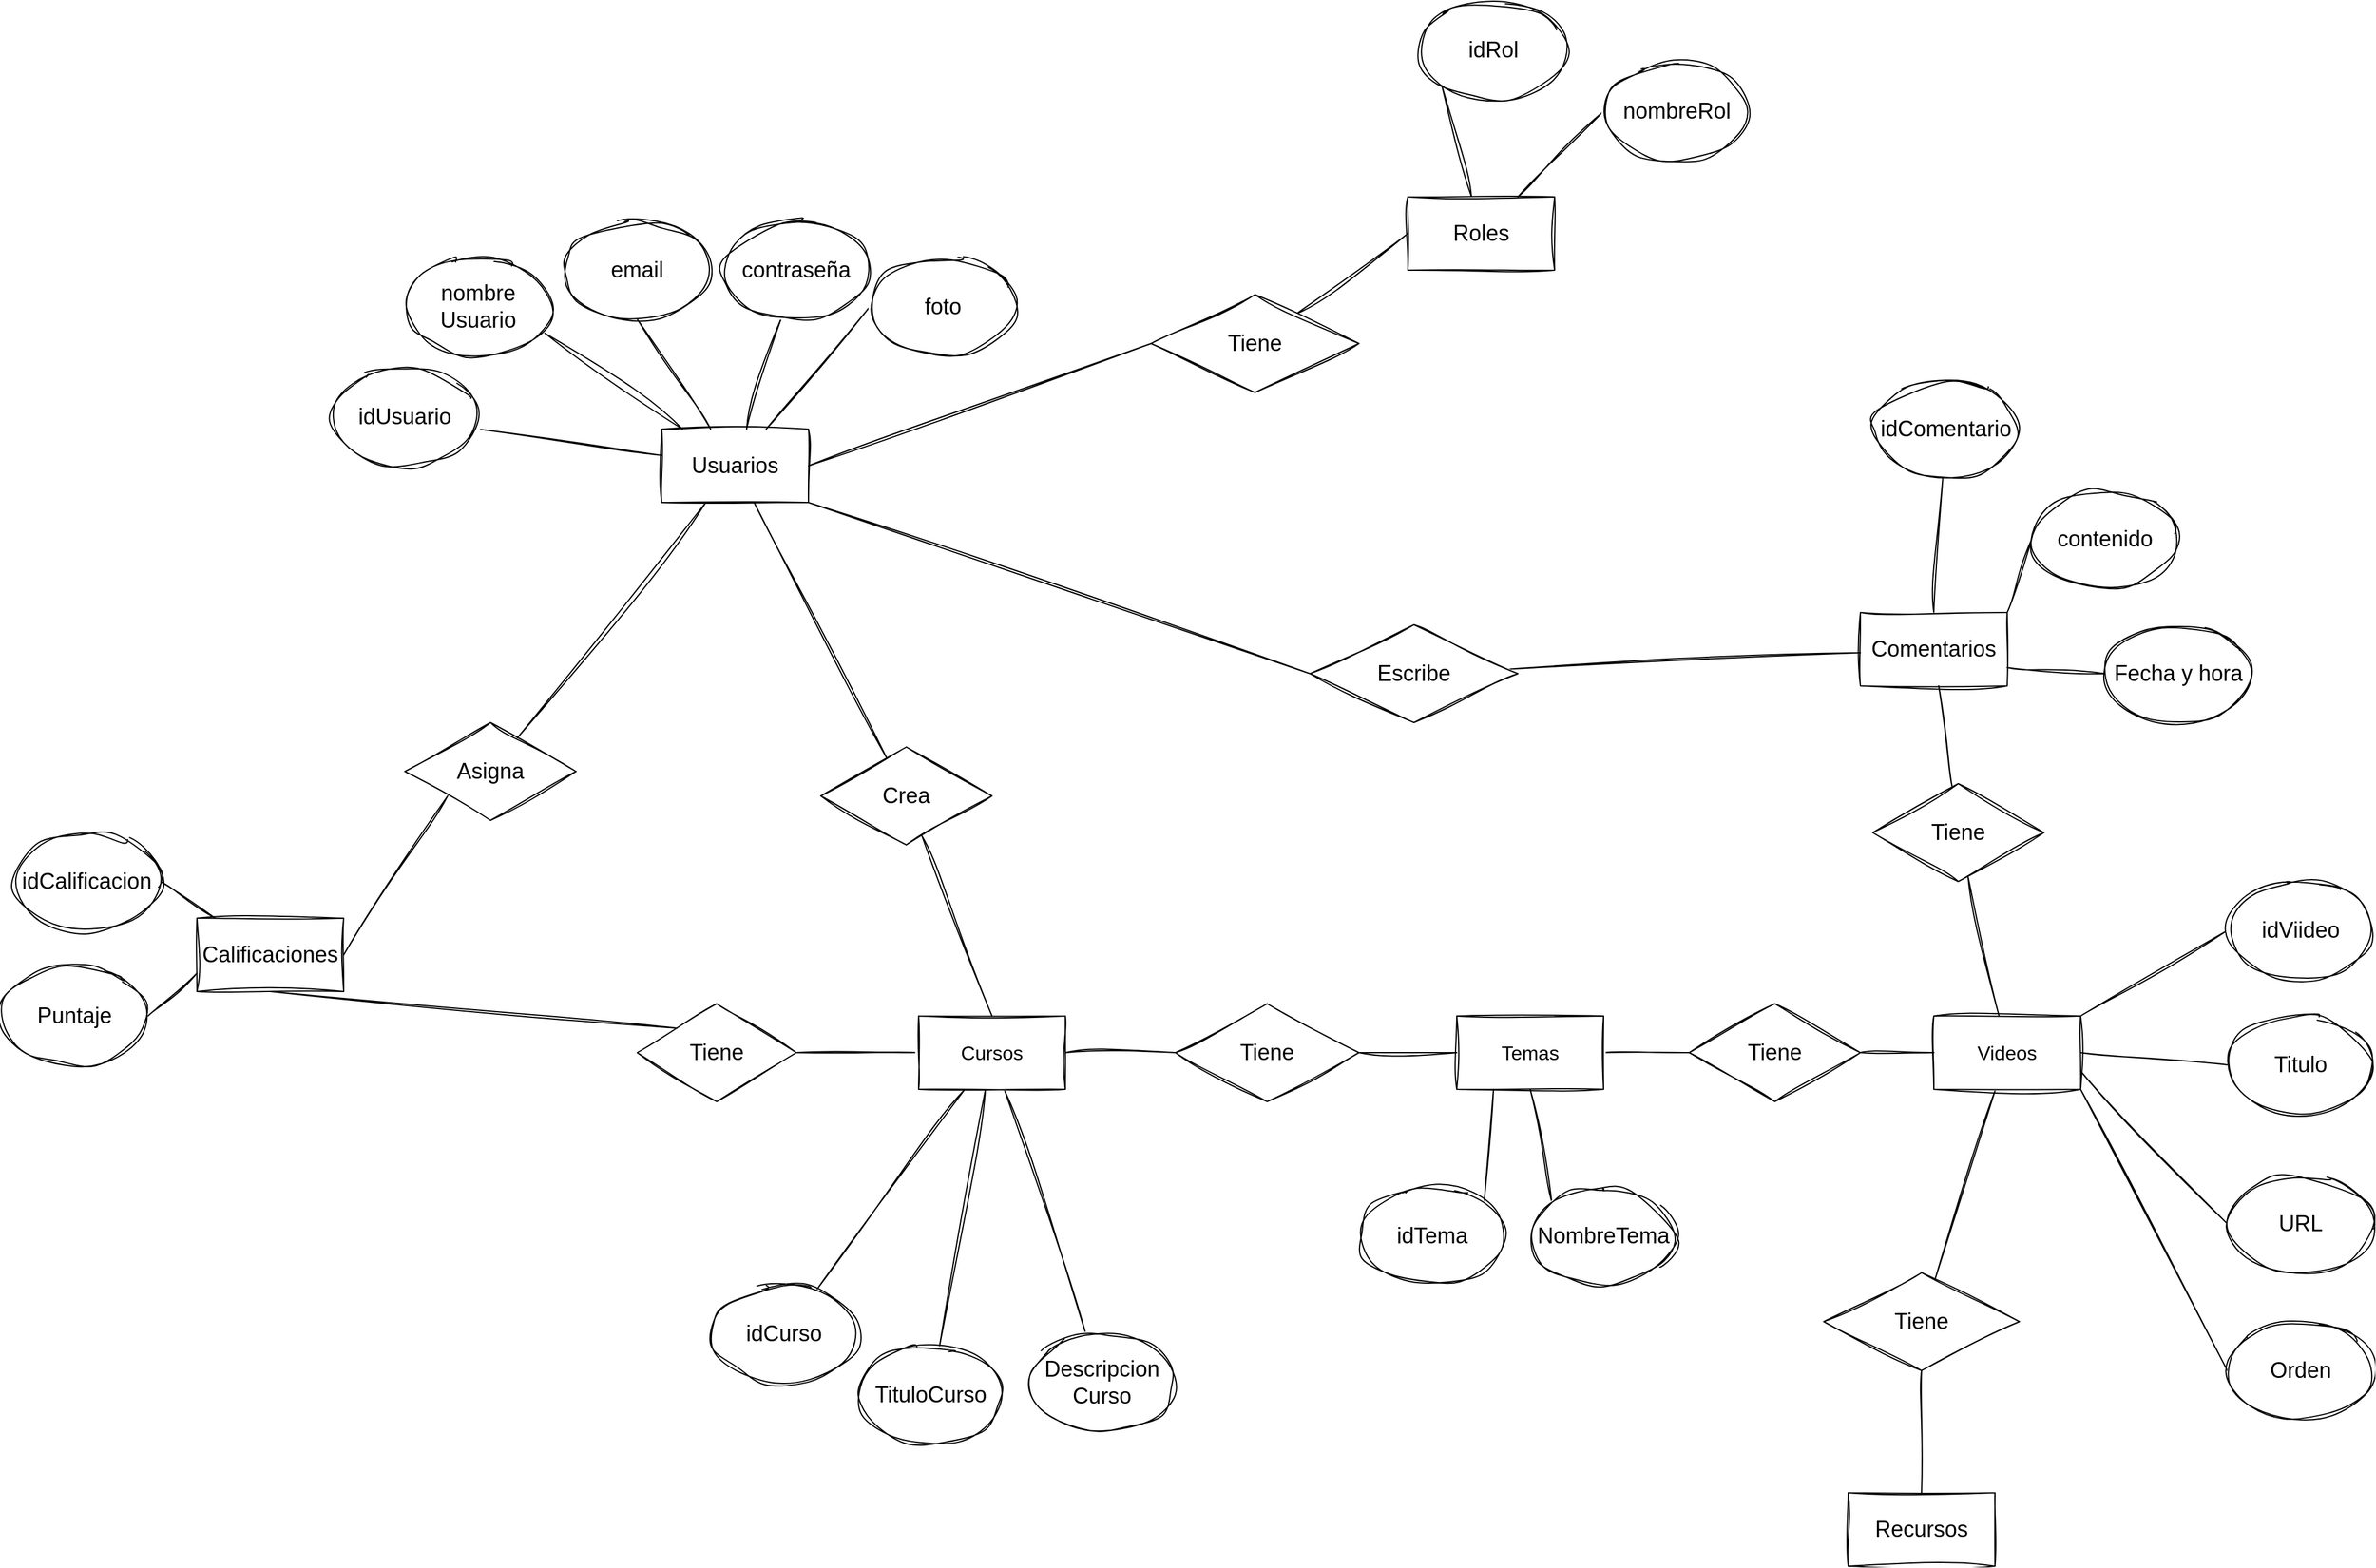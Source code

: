 <mxfile>
    <diagram id="2eSgSCsoqD2c329CsN7b" name="Page-1">
        <mxGraphModel dx="3710" dy="3272" grid="1" gridSize="10" guides="1" tooltips="1" connect="1" arrows="1" fold="1" page="1" pageScale="1" pageWidth="827" pageHeight="1169" math="0" shadow="0">
            <root>
                <mxCell id="0"/>
                <mxCell id="1" parent="0"/>
                <mxCell id="23" style="edgeStyle=none;html=1;fontSize=18;endArrow=none;endFill=0;sketch=1;curveFitting=1;jiggle=2;" edge="1" parent="1" source="7" target="18">
                    <mxGeometry relative="1" as="geometry"/>
                </mxCell>
                <mxCell id="24" style="edgeStyle=none;html=1;entryX=0;entryY=0.5;entryDx=0;entryDy=0;fontSize=18;endArrow=none;endFill=0;sketch=1;curveFitting=1;jiggle=2;" edge="1" parent="1" source="7" target="19">
                    <mxGeometry relative="1" as="geometry">
                        <mxPoint x="80" y="-90" as="targetPoint"/>
                    </mxGeometry>
                </mxCell>
                <mxCell id="26" style="edgeStyle=none;html=1;entryX=1;entryY=0.625;entryDx=0;entryDy=0;entryPerimeter=0;fontSize=18;endArrow=none;endFill=0;sketch=1;curveFitting=1;jiggle=2;" edge="1" parent="1" source="7" target="15">
                    <mxGeometry relative="1" as="geometry"/>
                </mxCell>
                <mxCell id="27" style="edgeStyle=none;html=1;entryX=0.954;entryY=0.769;entryDx=0;entryDy=0;entryPerimeter=0;fontSize=18;endArrow=none;endFill=0;sketch=1;curveFitting=1;jiggle=2;" edge="1" parent="1" source="7" target="16">
                    <mxGeometry relative="1" as="geometry"/>
                </mxCell>
                <mxCell id="28" style="edgeStyle=none;html=1;entryX=0.5;entryY=1;entryDx=0;entryDy=0;fontSize=18;endArrow=none;endFill=0;sketch=1;curveFitting=1;jiggle=2;" edge="1" parent="1" source="7" target="17">
                    <mxGeometry relative="1" as="geometry"/>
                </mxCell>
                <mxCell id="30" style="html=1;exitX=1;exitY=0.5;exitDx=0;exitDy=0;entryX=0;entryY=0.5;entryDx=0;entryDy=0;fontSize=18;strokeColor=default;endArrow=none;endFill=0;sketch=1;curveFitting=1;jiggle=2;" edge="1" parent="1" source="7" target="29">
                    <mxGeometry relative="1" as="geometry">
                        <mxPoint x="170" y="20" as="targetPoint"/>
                    </mxGeometry>
                </mxCell>
                <mxCell id="47" value="" style="edgeStyle=none;html=1;strokeColor=default;fontSize=18;endArrow=none;endFill=0;sketch=1;curveFitting=1;jiggle=2;" edge="1" parent="1" source="7" target="46">
                    <mxGeometry relative="1" as="geometry"/>
                </mxCell>
                <mxCell id="61" style="edgeStyle=none;html=1;exitX=1;exitY=1;exitDx=0;exitDy=0;entryX=0;entryY=0.5;entryDx=0;entryDy=0;strokeColor=default;fontSize=18;endArrow=none;endFill=0;sketch=1;curveFitting=1;jiggle=2;" edge="1" parent="1" source="7" target="60">
                    <mxGeometry relative="1" as="geometry"/>
                </mxCell>
                <mxCell id="69" value="" style="edgeStyle=none;html=1;strokeColor=default;fontSize=18;endArrow=none;endFill=0;sketch=1;curveFitting=1;jiggle=2;" edge="1" parent="1" source="7" target="68">
                    <mxGeometry relative="1" as="geometry"/>
                </mxCell>
                <mxCell id="7" value="&lt;font style=&quot;font-size: 18px;&quot;&gt;Usuarios&lt;/font&gt;" style="rounded=0;whiteSpace=wrap;html=1;sketch=1;curveFitting=1;jiggle=2;" vertex="1" parent="1">
                    <mxGeometry x="-90" y="-10" width="120" height="60" as="geometry"/>
                </mxCell>
                <mxCell id="38" value="" style="edgeStyle=none;html=1;strokeColor=default;fontSize=18;endArrow=none;endFill=0;sketch=1;curveFitting=1;jiggle=2;" edge="1" parent="1" source="8" target="37">
                    <mxGeometry relative="1" as="geometry"/>
                </mxCell>
                <mxCell id="41" value="" style="edgeStyle=none;html=1;strokeColor=default;fontSize=18;endArrow=none;endFill=0;sketch=1;curveFitting=1;jiggle=2;" edge="1" parent="1" source="8" target="40">
                    <mxGeometry relative="1" as="geometry"/>
                </mxCell>
                <mxCell id="44" value="" style="edgeStyle=none;html=1;strokeColor=default;fontSize=18;endArrow=none;endFill=0;sketch=1;curveFitting=1;jiggle=2;" edge="1" parent="1" source="8" target="43">
                    <mxGeometry relative="1" as="geometry"/>
                </mxCell>
                <mxCell id="50" value="" style="edgeStyle=none;html=1;strokeColor=default;fontSize=18;endArrow=none;endFill=0;sketch=1;curveFitting=1;jiggle=2;" edge="1" parent="1" source="8" target="49">
                    <mxGeometry relative="1" as="geometry"/>
                </mxCell>
                <mxCell id="72" value="" style="edgeStyle=none;html=1;strokeColor=default;fontSize=18;endArrow=none;endFill=0;sketch=1;curveFitting=1;jiggle=2;" edge="1" parent="1" source="8" target="71">
                    <mxGeometry relative="1" as="geometry"/>
                </mxCell>
                <mxCell id="8" value="&lt;font size=&quot;3&quot;&gt;Cursos&lt;/font&gt;" style="rounded=0;whiteSpace=wrap;html=1;sketch=1;curveFitting=1;jiggle=2;" vertex="1" parent="1">
                    <mxGeometry x="120" y="470" width="120" height="60" as="geometry"/>
                </mxCell>
                <mxCell id="56" value="" style="edgeStyle=none;html=1;strokeColor=default;fontSize=18;endArrow=none;endFill=0;sketch=1;curveFitting=1;jiggle=2;" edge="1" parent="1" source="9" target="55">
                    <mxGeometry relative="1" as="geometry"/>
                </mxCell>
                <mxCell id="92" style="edgeStyle=none;html=1;exitX=1;exitY=0;exitDx=0;exitDy=0;entryX=0;entryY=0.5;entryDx=0;entryDy=0;strokeColor=default;fontSize=18;endArrow=none;endFill=0;sketch=1;curveFitting=1;jiggle=2;" edge="1" parent="1" source="9" target="89">
                    <mxGeometry relative="1" as="geometry"/>
                </mxCell>
                <mxCell id="93" style="edgeStyle=none;html=1;exitX=1;exitY=0.75;exitDx=0;exitDy=0;entryX=0;entryY=0.5;entryDx=0;entryDy=0;strokeColor=default;fontSize=18;endArrow=none;endFill=0;sketch=1;curveFitting=1;jiggle=2;" edge="1" parent="1" source="9" target="91">
                    <mxGeometry relative="1" as="geometry"/>
                </mxCell>
                <mxCell id="94" style="edgeStyle=none;html=1;exitX=1;exitY=0.5;exitDx=0;exitDy=0;entryX=0;entryY=0.5;entryDx=0;entryDy=0;strokeColor=default;fontSize=18;endArrow=none;endFill=0;sketch=1;curveFitting=1;jiggle=2;" edge="1" parent="1" source="9" target="90">
                    <mxGeometry relative="1" as="geometry"/>
                </mxCell>
                <mxCell id="96" style="edgeStyle=none;html=1;exitX=1;exitY=1;exitDx=0;exitDy=0;entryX=0;entryY=0.5;entryDx=0;entryDy=0;strokeColor=default;fontSize=18;endArrow=none;endFill=0;sketch=1;curveFitting=1;jiggle=2;" edge="1" parent="1" source="9" target="95">
                    <mxGeometry relative="1" as="geometry"/>
                </mxCell>
                <mxCell id="9" value="&lt;font size=&quot;3&quot;&gt;Videos&lt;/font&gt;" style="rounded=0;whiteSpace=wrap;html=1;sketch=1;curveFitting=1;jiggle=2;" vertex="1" parent="1">
                    <mxGeometry x="950" y="470" width="120" height="60" as="geometry"/>
                </mxCell>
                <mxCell id="53" value="" style="edgeStyle=none;html=1;strokeColor=default;fontSize=18;endArrow=none;endFill=0;sketch=1;curveFitting=1;jiggle=2;" edge="1" parent="1" source="10" target="52">
                    <mxGeometry relative="1" as="geometry"/>
                </mxCell>
                <mxCell id="10" value="&lt;font size=&quot;3&quot;&gt;Temas&lt;/font&gt;" style="rounded=0;whiteSpace=wrap;html=1;sketch=1;curveFitting=1;jiggle=2;" vertex="1" parent="1">
                    <mxGeometry x="560" y="470" width="120" height="60" as="geometry"/>
                </mxCell>
                <mxCell id="34" style="edgeStyle=none;html=1;entryX=0;entryY=1;entryDx=0;entryDy=0;strokeColor=default;fontSize=18;endArrow=none;endFill=0;sketch=1;curveFitting=1;jiggle=2;" edge="1" parent="1" source="11" target="32">
                    <mxGeometry relative="1" as="geometry"/>
                </mxCell>
                <mxCell id="35" style="edgeStyle=none;html=1;entryX=0;entryY=0.5;entryDx=0;entryDy=0;strokeColor=default;fontSize=18;endArrow=none;endFill=0;sketch=1;curveFitting=1;jiggle=2;" edge="1" parent="1" source="11" target="33">
                    <mxGeometry relative="1" as="geometry"/>
                </mxCell>
                <mxCell id="11" value="&lt;span style=&quot;font-size: 18px;&quot;&gt;Roles&lt;/span&gt;" style="rounded=0;whiteSpace=wrap;html=1;sketch=1;curveFitting=1;jiggle=2;" vertex="1" parent="1">
                    <mxGeometry x="520" y="-200" width="120" height="60" as="geometry"/>
                </mxCell>
                <mxCell id="12" value="&lt;span style=&quot;font-size: 18px;&quot;&gt;Recursos&lt;/span&gt;" style="rounded=0;whiteSpace=wrap;html=1;sketch=1;curveFitting=1;jiggle=2;" vertex="1" parent="1">
                    <mxGeometry x="880" y="860" width="120" height="60" as="geometry"/>
                </mxCell>
                <mxCell id="13" value="&lt;span style=&quot;font-size: 18px;&quot;&gt;Calificaciones&lt;/span&gt;" style="rounded=0;whiteSpace=wrap;html=1;sketch=1;curveFitting=1;jiggle=2;" vertex="1" parent="1">
                    <mxGeometry x="-470" y="390" width="120" height="60" as="geometry"/>
                </mxCell>
                <mxCell id="15" value="idUsuario" style="ellipse;whiteSpace=wrap;html=1;fontSize=18;sketch=1;curveFitting=1;jiggle=2;" vertex="1" parent="1">
                    <mxGeometry x="-360" y="-60" width="120" height="80" as="geometry"/>
                </mxCell>
                <mxCell id="16" value="nombre&lt;br&gt;Usuario" style="ellipse;whiteSpace=wrap;html=1;fontSize=18;sketch=1;curveFitting=1;jiggle=2;" vertex="1" parent="1">
                    <mxGeometry x="-300" y="-150" width="120" height="80" as="geometry"/>
                </mxCell>
                <mxCell id="17" value="email" style="ellipse;whiteSpace=wrap;html=1;fontSize=18;sketch=1;curveFitting=1;jiggle=2;" vertex="1" parent="1">
                    <mxGeometry x="-170" y="-180" width="120" height="80" as="geometry"/>
                </mxCell>
                <mxCell id="18" value="contraseña" style="ellipse;whiteSpace=wrap;html=1;fontSize=18;sketch=1;curveFitting=1;jiggle=2;" vertex="1" parent="1">
                    <mxGeometry x="-40" y="-180" width="120" height="80" as="geometry"/>
                </mxCell>
                <mxCell id="19" value="foto" style="ellipse;whiteSpace=wrap;html=1;fontSize=18;sketch=1;curveFitting=1;jiggle=2;" vertex="1" parent="1">
                    <mxGeometry x="80" y="-150" width="120" height="80" as="geometry"/>
                </mxCell>
                <mxCell id="31" style="edgeStyle=none;html=1;entryX=0;entryY=0.5;entryDx=0;entryDy=0;fontSize=18;endArrow=none;endFill=0;sketch=1;curveFitting=1;jiggle=2;" edge="1" parent="1" source="29" target="11">
                    <mxGeometry relative="1" as="geometry"/>
                </mxCell>
                <mxCell id="29" value="Tiene" style="rhombus;whiteSpace=wrap;html=1;fontSize=18;sketch=1;curveFitting=1;jiggle=2;" vertex="1" parent="1">
                    <mxGeometry x="310" y="-120" width="170" height="80" as="geometry"/>
                </mxCell>
                <mxCell id="32" value="idRol" style="ellipse;whiteSpace=wrap;html=1;fontSize=18;sketch=1;curveFitting=1;jiggle=2;" vertex="1" parent="1">
                    <mxGeometry x="530" y="-360" width="120" height="80" as="geometry"/>
                </mxCell>
                <mxCell id="33" value="nombreRol" style="ellipse;whiteSpace=wrap;html=1;fontSize=18;sketch=1;curveFitting=1;jiggle=2;" vertex="1" parent="1">
                    <mxGeometry x="680" y="-310" width="120" height="80" as="geometry"/>
                </mxCell>
                <mxCell id="37" value="&lt;font style=&quot;font-size: 18px;&quot;&gt;TituloCurso&lt;/font&gt;" style="ellipse;whiteSpace=wrap;html=1;rounded=0;sketch=1;curveFitting=1;jiggle=2;" vertex="1" parent="1">
                    <mxGeometry x="70" y="740" width="120" height="80" as="geometry"/>
                </mxCell>
                <mxCell id="40" value="&lt;font style=&quot;font-size: 18px;&quot;&gt;Descripcion&lt;br&gt;Curso&lt;/font&gt;" style="ellipse;whiteSpace=wrap;html=1;rounded=0;sketch=1;curveFitting=1;jiggle=2;" vertex="1" parent="1">
                    <mxGeometry x="210" y="730" width="120" height="80" as="geometry"/>
                </mxCell>
                <mxCell id="43" value="&lt;font style=&quot;font-size: 18px;&quot;&gt;idCurso&lt;/font&gt;" style="ellipse;whiteSpace=wrap;html=1;rounded=0;sketch=1;curveFitting=1;jiggle=2;" vertex="1" parent="1">
                    <mxGeometry x="-50" y="690" width="120" height="80" as="geometry"/>
                </mxCell>
                <mxCell id="48" style="edgeStyle=none;html=1;entryX=0.5;entryY=0;entryDx=0;entryDy=0;strokeColor=default;fontSize=18;endArrow=none;endFill=0;sketch=1;curveFitting=1;jiggle=2;" edge="1" parent="1" source="46" target="8">
                    <mxGeometry relative="1" as="geometry"/>
                </mxCell>
                <mxCell id="46" value="&lt;font style=&quot;font-size: 18px;&quot;&gt;Crea&lt;/font&gt;" style="rhombus;whiteSpace=wrap;html=1;rounded=0;sketch=1;curveFitting=1;jiggle=2;" vertex="1" parent="1">
                    <mxGeometry x="40" y="250" width="140" height="80" as="geometry"/>
                </mxCell>
                <mxCell id="51" value="" style="edgeStyle=none;html=1;strokeColor=default;fontSize=18;endArrow=none;endFill=0;sketch=1;curveFitting=1;jiggle=2;" edge="1" parent="1" source="49" target="10">
                    <mxGeometry relative="1" as="geometry"/>
                </mxCell>
                <mxCell id="49" value="&lt;font style=&quot;font-size: 18px;&quot;&gt;Tiene&lt;/font&gt;" style="rhombus;whiteSpace=wrap;html=1;rounded=0;sketch=1;curveFitting=1;jiggle=2;" vertex="1" parent="1">
                    <mxGeometry x="330" y="460" width="150" height="80" as="geometry"/>
                </mxCell>
                <mxCell id="54" value="" style="edgeStyle=none;html=1;strokeColor=default;fontSize=18;endArrow=none;endFill=0;sketch=1;curveFitting=1;jiggle=2;" edge="1" parent="1" source="52" target="9">
                    <mxGeometry relative="1" as="geometry"/>
                </mxCell>
                <mxCell id="52" value="&lt;font style=&quot;font-size: 18px;&quot;&gt;Tiene&lt;/font&gt;" style="rhombus;whiteSpace=wrap;html=1;rounded=0;sketch=1;curveFitting=1;jiggle=2;" vertex="1" parent="1">
                    <mxGeometry x="750" y="460" width="140" height="80" as="geometry"/>
                </mxCell>
                <mxCell id="57" value="" style="edgeStyle=none;html=1;strokeColor=default;fontSize=18;endArrow=none;endFill=0;sketch=1;curveFitting=1;jiggle=2;" edge="1" parent="1" source="55" target="12">
                    <mxGeometry relative="1" as="geometry"/>
                </mxCell>
                <mxCell id="55" value="&lt;font style=&quot;font-size: 18px;&quot;&gt;Tiene&lt;/font&gt;" style="rhombus;whiteSpace=wrap;html=1;rounded=0;sketch=1;curveFitting=1;jiggle=2;" vertex="1" parent="1">
                    <mxGeometry x="860" y="680" width="160" height="80" as="geometry"/>
                </mxCell>
                <mxCell id="86" style="edgeStyle=none;html=1;exitX=0.5;exitY=0;exitDx=0;exitDy=0;strokeColor=default;fontSize=18;endArrow=none;endFill=0;sketch=1;curveFitting=1;jiggle=2;" edge="1" parent="1" source="58" target="83">
                    <mxGeometry relative="1" as="geometry"/>
                </mxCell>
                <mxCell id="87" style="edgeStyle=none;html=1;exitX=1;exitY=0;exitDx=0;exitDy=0;entryX=0;entryY=0.5;entryDx=0;entryDy=0;strokeColor=default;fontSize=18;endArrow=none;endFill=0;sketch=1;curveFitting=1;jiggle=2;" edge="1" parent="1" source="58" target="84">
                    <mxGeometry relative="1" as="geometry"/>
                </mxCell>
                <mxCell id="88" style="edgeStyle=none;html=1;exitX=1;exitY=0.75;exitDx=0;exitDy=0;entryX=0;entryY=0.5;entryDx=0;entryDy=0;strokeColor=default;fontSize=18;endArrow=none;endFill=0;sketch=1;curveFitting=1;jiggle=2;" edge="1" parent="1" source="58" target="85">
                    <mxGeometry relative="1" as="geometry"/>
                </mxCell>
                <mxCell id="58" value="&lt;font style=&quot;font-size: 18px;&quot;&gt;Comentarios&lt;/font&gt;" style="whiteSpace=wrap;html=1;rounded=0;sketch=1;curveFitting=1;jiggle=2;" vertex="1" parent="1">
                    <mxGeometry x="890" y="140" width="120" height="60" as="geometry"/>
                </mxCell>
                <mxCell id="62" value="" style="edgeStyle=none;html=1;strokeColor=default;fontSize=18;endArrow=none;endFill=0;sketch=1;curveFitting=1;jiggle=2;" edge="1" parent="1" source="60" target="58">
                    <mxGeometry relative="1" as="geometry"/>
                </mxCell>
                <mxCell id="60" value="Escribe" style="rhombus;whiteSpace=wrap;html=1;fontSize=18;sketch=1;curveFitting=1;jiggle=2;" vertex="1" parent="1">
                    <mxGeometry x="440" y="150" width="170" height="80" as="geometry"/>
                </mxCell>
                <mxCell id="64" value="" style="edgeStyle=none;html=1;strokeColor=default;fontSize=18;endArrow=none;endFill=0;sketch=1;curveFitting=1;jiggle=2;" edge="1" parent="1" source="63" target="58">
                    <mxGeometry relative="1" as="geometry"/>
                </mxCell>
                <mxCell id="65" value="" style="edgeStyle=none;html=1;strokeColor=default;fontSize=18;endArrow=none;endFill=0;sketch=1;curveFitting=1;jiggle=2;" edge="1" parent="1" source="63" target="9">
                    <mxGeometry relative="1" as="geometry"/>
                </mxCell>
                <mxCell id="63" value="&lt;font style=&quot;font-size: 18px;&quot;&gt;Tiene&lt;/font&gt;" style="rhombus;whiteSpace=wrap;html=1;rounded=0;sketch=1;curveFitting=1;jiggle=2;" vertex="1" parent="1">
                    <mxGeometry x="900" y="280" width="140" height="80" as="geometry"/>
                </mxCell>
                <mxCell id="70" style="edgeStyle=none;html=1;exitX=0;exitY=1;exitDx=0;exitDy=0;entryX=1;entryY=0.5;entryDx=0;entryDy=0;strokeColor=default;fontSize=18;endArrow=none;endFill=0;sketch=1;curveFitting=1;jiggle=2;" edge="1" parent="1" source="68" target="13">
                    <mxGeometry relative="1" as="geometry"/>
                </mxCell>
                <mxCell id="68" value="&lt;font style=&quot;font-size: 18px;&quot;&gt;Asigna&lt;/font&gt;" style="rhombus;whiteSpace=wrap;html=1;rounded=0;sketch=1;curveFitting=1;jiggle=2;" vertex="1" parent="1">
                    <mxGeometry x="-300" y="230" width="140" height="80" as="geometry"/>
                </mxCell>
                <mxCell id="73" style="edgeStyle=none;html=1;exitX=0;exitY=0;exitDx=0;exitDy=0;entryX=0.5;entryY=1;entryDx=0;entryDy=0;strokeColor=default;fontSize=18;endArrow=none;endFill=0;sketch=1;curveFitting=1;jiggle=2;" edge="1" parent="1" source="71" target="13">
                    <mxGeometry relative="1" as="geometry"/>
                </mxCell>
                <mxCell id="71" value="&lt;font style=&quot;font-size: 18px;&quot;&gt;Tiene&lt;/font&gt;" style="rhombus;whiteSpace=wrap;html=1;rounded=0;sketch=1;curveFitting=1;jiggle=2;" vertex="1" parent="1">
                    <mxGeometry x="-110" y="460" width="130" height="80" as="geometry"/>
                </mxCell>
                <mxCell id="76" style="edgeStyle=none;html=1;exitX=1;exitY=0.5;exitDx=0;exitDy=0;strokeColor=default;fontSize=18;endArrow=none;endFill=0;sketch=1;curveFitting=1;jiggle=2;" edge="1" parent="1" source="74" target="13">
                    <mxGeometry relative="1" as="geometry"/>
                </mxCell>
                <mxCell id="74" value="idCalificacion" style="ellipse;whiteSpace=wrap;html=1;fontSize=18;sketch=1;curveFitting=1;jiggle=2;" vertex="1" parent="1">
                    <mxGeometry x="-620" y="320" width="120" height="80" as="geometry"/>
                </mxCell>
                <mxCell id="77" style="edgeStyle=none;html=1;exitX=1;exitY=0.5;exitDx=0;exitDy=0;entryX=0;entryY=0.75;entryDx=0;entryDy=0;strokeColor=default;fontSize=18;endArrow=none;endFill=0;sketch=1;curveFitting=1;jiggle=2;" edge="1" parent="1" source="75" target="13">
                    <mxGeometry relative="1" as="geometry"/>
                </mxCell>
                <mxCell id="75" value="Puntaje" style="ellipse;whiteSpace=wrap;html=1;fontSize=18;sketch=1;curveFitting=1;jiggle=2;" vertex="1" parent="1">
                    <mxGeometry x="-630" y="430" width="120" height="80" as="geometry"/>
                </mxCell>
                <mxCell id="81" style="edgeStyle=none;html=1;exitX=1;exitY=0;exitDx=0;exitDy=0;entryX=0.25;entryY=1;entryDx=0;entryDy=0;strokeColor=default;fontSize=18;endArrow=none;endFill=0;sketch=1;curveFitting=1;jiggle=2;" edge="1" parent="1" source="79" target="10">
                    <mxGeometry relative="1" as="geometry"/>
                </mxCell>
                <mxCell id="79" value="&lt;font style=&quot;font-size: 18px;&quot;&gt;idTema&lt;/font&gt;" style="ellipse;whiteSpace=wrap;html=1;rounded=0;sketch=1;curveFitting=1;jiggle=2;" vertex="1" parent="1">
                    <mxGeometry x="480" y="610" width="120" height="80" as="geometry"/>
                </mxCell>
                <mxCell id="82" style="edgeStyle=none;html=1;exitX=0;exitY=0;exitDx=0;exitDy=0;entryX=0.5;entryY=1;entryDx=0;entryDy=0;strokeColor=default;fontSize=18;endArrow=none;endFill=0;sketch=1;curveFitting=1;jiggle=2;" edge="1" parent="1" source="80" target="10">
                    <mxGeometry relative="1" as="geometry"/>
                </mxCell>
                <mxCell id="80" value="&lt;span style=&quot;font-size: 18px;&quot;&gt;NombreTema&lt;/span&gt;" style="ellipse;whiteSpace=wrap;html=1;rounded=0;sketch=1;curveFitting=1;jiggle=2;" vertex="1" parent="1">
                    <mxGeometry x="620" y="610" width="120" height="80" as="geometry"/>
                </mxCell>
                <mxCell id="83" value="&lt;font style=&quot;font-size: 18px;&quot;&gt;idComentario&lt;/font&gt;" style="ellipse;whiteSpace=wrap;html=1;rounded=0;sketch=1;curveFitting=1;jiggle=2;" vertex="1" parent="1">
                    <mxGeometry x="900" y="-50" width="120" height="80" as="geometry"/>
                </mxCell>
                <mxCell id="84" value="&lt;span style=&quot;font-size: 18px;&quot;&gt;contenido&lt;/span&gt;" style="ellipse;whiteSpace=wrap;html=1;rounded=0;sketch=1;curveFitting=1;jiggle=2;" vertex="1" parent="1">
                    <mxGeometry x="1030" y="40" width="120" height="80" as="geometry"/>
                </mxCell>
                <mxCell id="85" value="&lt;span style=&quot;font-size: 18px;&quot;&gt;Fecha y hora&lt;/span&gt;" style="ellipse;whiteSpace=wrap;html=1;rounded=0;sketch=1;curveFitting=1;jiggle=2;" vertex="1" parent="1">
                    <mxGeometry x="1090" y="150" width="120" height="80" as="geometry"/>
                </mxCell>
                <mxCell id="89" value="&lt;font style=&quot;font-size: 18px;&quot;&gt;idViideo&lt;/font&gt;" style="ellipse;whiteSpace=wrap;html=1;rounded=0;sketch=1;curveFitting=1;jiggle=2;" vertex="1" parent="1">
                    <mxGeometry x="1190" y="360" width="120" height="80" as="geometry"/>
                </mxCell>
                <mxCell id="90" value="&lt;span style=&quot;font-size: 18px;&quot;&gt;Titulo&lt;/span&gt;" style="ellipse;whiteSpace=wrap;html=1;rounded=0;sketch=1;curveFitting=1;jiggle=2;" vertex="1" parent="1">
                    <mxGeometry x="1190" y="470" width="120" height="80" as="geometry"/>
                </mxCell>
                <mxCell id="91" value="&lt;span style=&quot;font-size: 18px;&quot;&gt;URL&lt;/span&gt;" style="ellipse;whiteSpace=wrap;html=1;rounded=0;sketch=1;curveFitting=1;jiggle=2;" vertex="1" parent="1">
                    <mxGeometry x="1190" y="600" width="120" height="80" as="geometry"/>
                </mxCell>
                <mxCell id="95" value="&lt;span style=&quot;font-size: 18px;&quot;&gt;Orden&lt;/span&gt;" style="ellipse;whiteSpace=wrap;html=1;rounded=0;sketch=1;curveFitting=1;jiggle=2;" vertex="1" parent="1">
                    <mxGeometry x="1190" y="720" width="120" height="80" as="geometry"/>
                </mxCell>
            </root>
        </mxGraphModel>
    </diagram>
</mxfile>